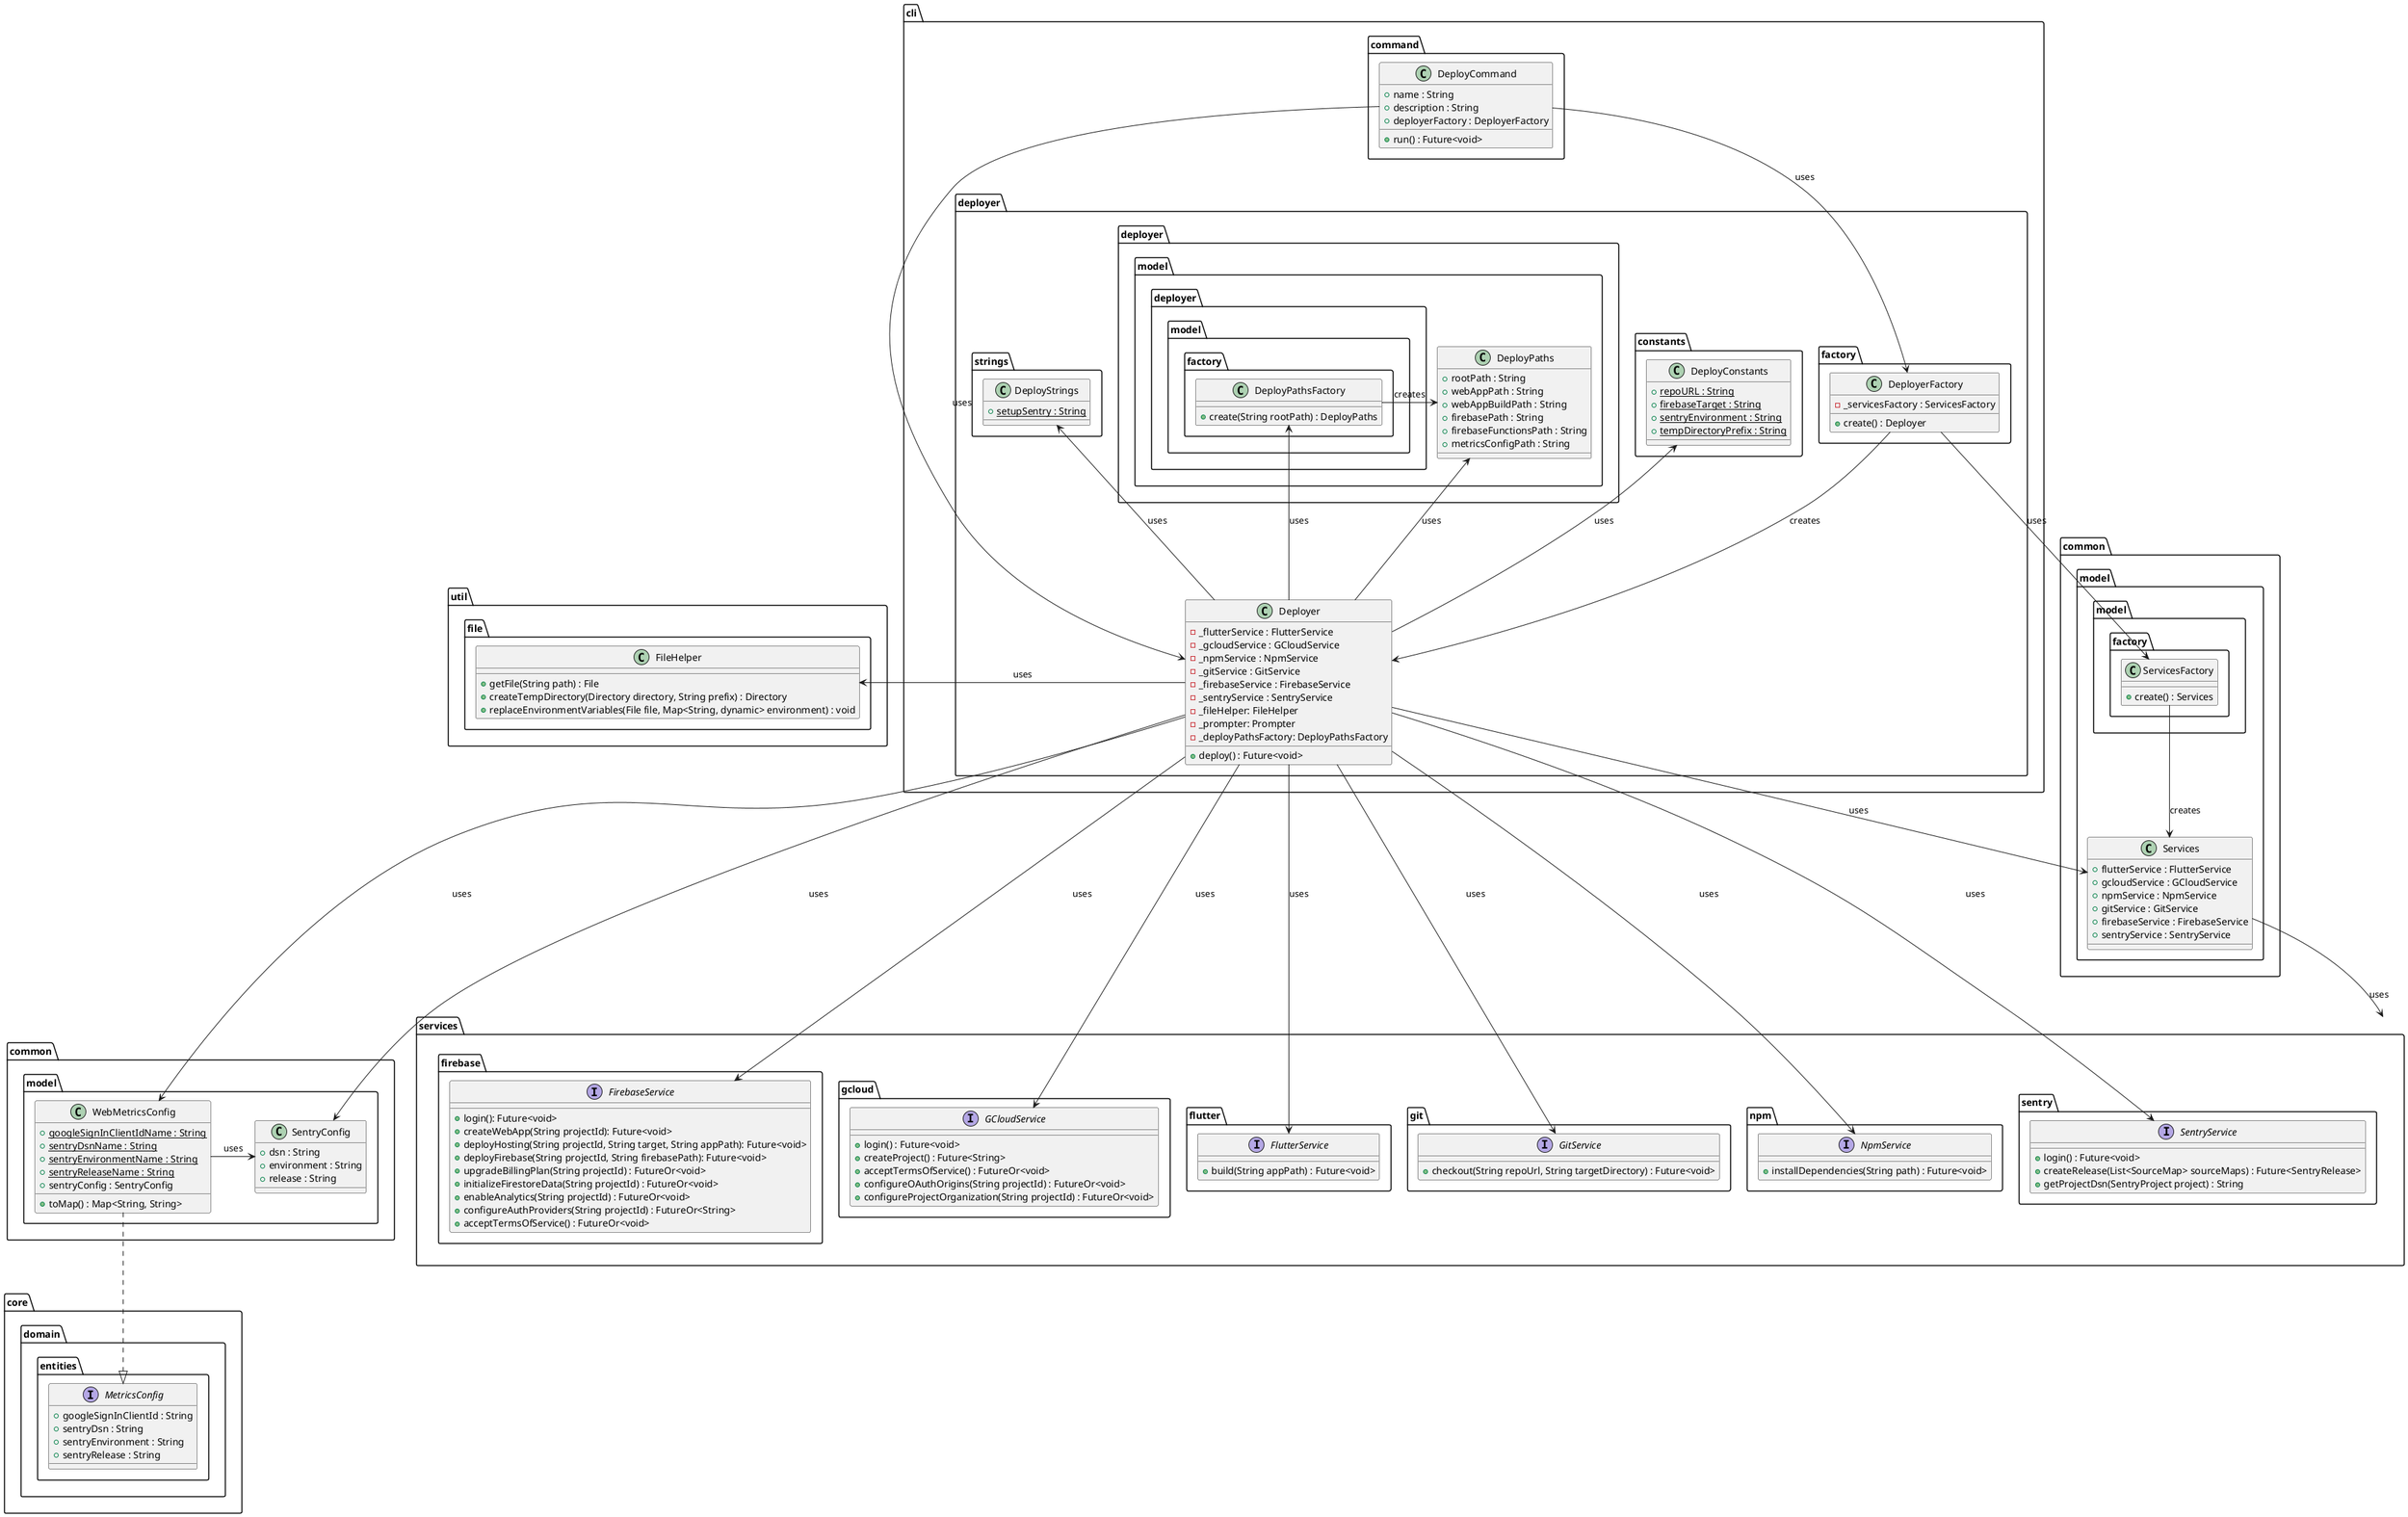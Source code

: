 @startuml deploy_command_class_diagram

package services {
    package firebase {
        interface FirebaseService {
            + login(): Future<void>
            + createWebApp(String projectId): Future<void>
            + deployHosting(String projectId, String target, String appPath): Future<void>
            + deployFirebase(String projectId, String firebasePath): Future<void>
            + upgradeBillingPlan(String projectId) : FutureOr<void>
            + initializeFirestoreData(String projectId) : FutureOr<void>
            + enableAnalytics(String projectId) : FutureOr<void>
            + configureAuthProviders(String projectId) : FutureOr<String>
            + acceptTermsOfService() : FutureOr<void>
        }
  }

    package gcloud {
        interface GCloudService {
            + login() : Future<void>
            + createProject() : Future<String>
            + acceptTermsOfService() : FutureOr<void>
            + configureOAuthOrigins(String projectId) : FutureOr<void>
            + configureProjectOrganization(String projectId) : FutureOr<void>
        }
    }

    package flutter {
        interface FlutterService  {
            + build(String appPath) : Future<void>
        }
    }

    package  git {
        interface GitService {
            + checkout(String repoUrl, String targetDirectory) : Future<void>
        }
    }

    package  npm {
        interface NpmService {
            + installDependencies(String path) : Future<void>
        }
    }

    package sentry {
        interface SentryService {
            + login() : Future<void>
            + createRelease(List<SourceMap> sourceMaps) : Future<SentryRelease>
            + getProjectDsn(SentryProject project) : String
        }
    }
}

package common {
    package model as common.model {
        package factory as model.factory {
            class ServicesFactory {
                + create() : Services
            }
        }

        class Services {
            + flutterService : FlutterService
            + gcloudService : GCloudService
            + npmService : NpmService
            + gitService : GitService
            + firebaseService : FirebaseService
            + sentryService : SentryService
        }
    }
}

package common as common1 {
    package model as common1.model1 {
        class WebMetricsConfig {
            + {static} googleSignInClientIdName : String
            + {static} sentryDsnName : String
            + {static} sentryEnvironmentName : String
            + {static} sentryReleaseName : String
            + sentryConfig : SentryConfig
            + toMap() : Map<String, String>
        }

        class SentryConfig {
            + dsn : String
            + environment : String
            + release : String
        }

    }
}

package core.domain.entities {
    interface MetricsConfig {
        + googleSignInClientId : String
        + sentryDsn : String
        + sentryEnvironment : String
        + sentryRelease : String
    }
}

package cli {
    package command {
        class DeployCommand {
            + name : String
            + description : String
            + deployerFactory : DeployerFactory
            + run() : Future<void>
        }
    }

    package deployer {
        package constants {
            class DeployConstants {
                + {static} repoURL : String
                + {static} firebaseTarget : String
                + {static} sentryEnvironment : String
                + {static} tempDirectoryPrefix : String
            }
        }

        package factory {
            class DeployerFactory {
                - _servicesFactory : ServicesFactory
                + create() : Deployer
            }
        }

        package model as deployer.model {
            package factory as deployer.model.factory{
                class DeployPathsFactory {
                    + create(String rootPath) : DeployPaths
                }
            }

            class DeployPaths {
                + rootPath : String
                + webAppPath : String
                + webAppBuildPath : String
                + firebasePath : String
                + firebaseFunctionsPath : String
                + metricsConfigPath : String
            }
        }

        package strings {
            class DeployStrings {
                + {static} setupSentry : String
            }
        }

        class Deployer {
            - _flutterService : FlutterService
            - _gcloudService : GCloudService
            - _npmService : NpmService
            - _gitService : GitService
            - _firebaseService : FirebaseService
            - _sentryService : SentryService
            - _fileHelper: FileHelper
            - _prompter: Prompter
            - _deployPathsFactory: DeployPathsFactory
            + deploy() : Future<void>
        }
    }
}

package util.file {
    class FileHelper {
        + getFile(String path) : File
        + createTempDirectory(Directory directory, String prefix) : Directory
        + replaceEnvironmentVariables(File file, Map<String, dynamic> environment) : void
    }
}

Services --> services : uses
ServicesFactory --> Services : creates

Deployer -down-> NpmService : uses
Deployer -down-> GitService : uses
Deployer -down-> FlutterService : uses
Deployer -down-> GCloudService : uses
Deployer -down-> FirebaseService : uses
Deployer -down-> SentryService : uses
Deployer -left-> FileHelper : uses
Deployer -up-> DeployConstants : uses
Deployer --> Services : uses
Deployer ---> WebMetricsConfig : uses
Deployer ---> SentryConfig : uses
Deployer -> DeployPaths : uses
Deployer -up-> DeployPathsFactory : uses
Deployer -up-> DeployStrings : uses

DeployCommand --> Deployer : uses
DeployCommand -down-> DeployerFactory : uses

DeployerFactory -right> ServicesFactory : uses
DeployerFactory -down-> Deployer : creates
DeployPathsFactory -right-> DeployPaths : creates

WebMetricsConfig -> SentryConfig : uses
WebMetricsConfig .down.|> MetricsConfig

@enduml
